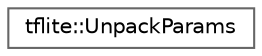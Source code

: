digraph "Graphical Class Hierarchy"
{
 // LATEX_PDF_SIZE
  bgcolor="transparent";
  edge [fontname=Helvetica,fontsize=10,labelfontname=Helvetica,labelfontsize=10];
  node [fontname=Helvetica,fontsize=10,shape=box,height=0.2,width=0.4];
  rankdir="LR";
  Node0 [id="Node000000",label="tflite::UnpackParams",height=0.2,width=0.4,color="grey40", fillcolor="white", style="filled",URL="$structtflite_1_1_unpack_params.html",tooltip=" "];
}
